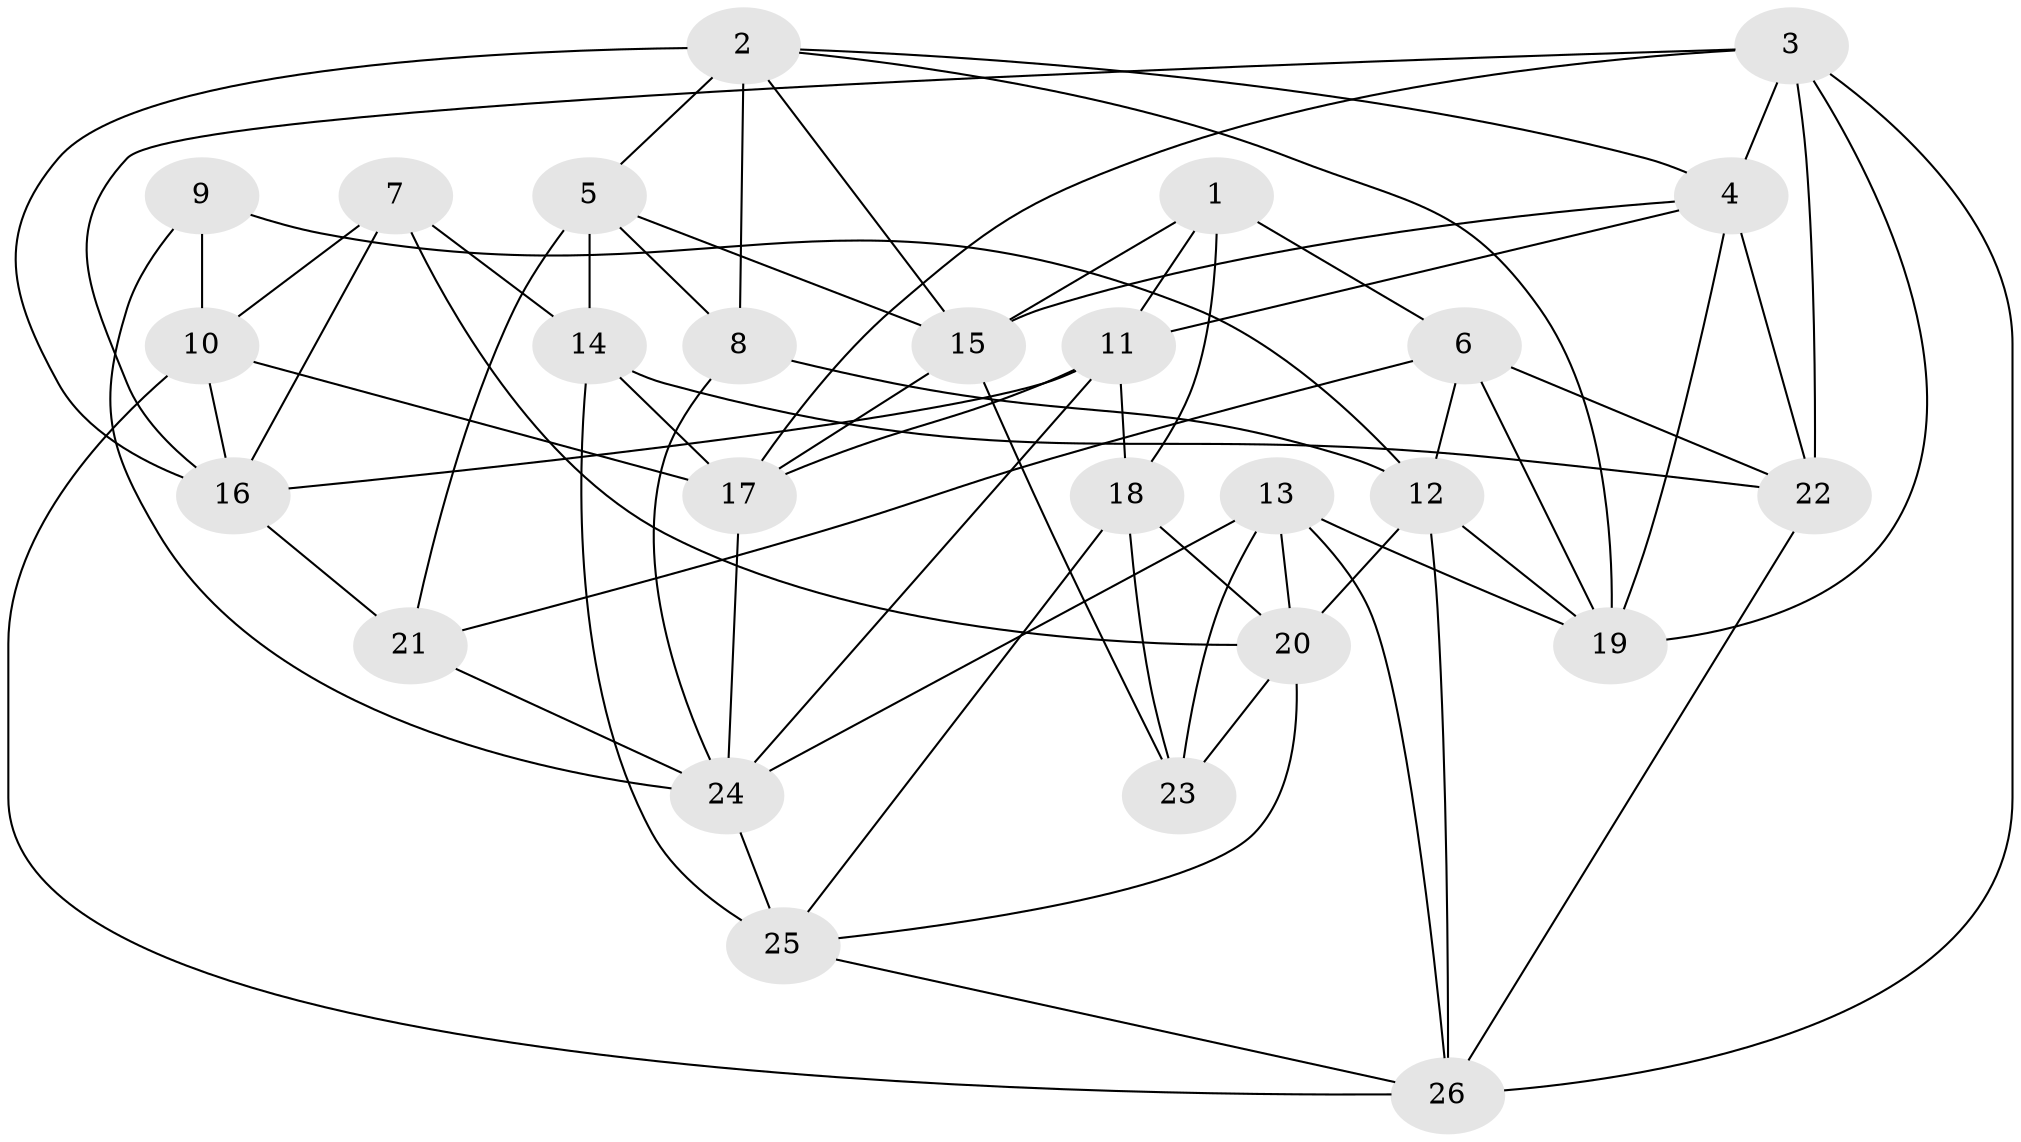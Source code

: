 // original degree distribution, {4: 1.0}
// Generated by graph-tools (version 1.1) at 2025/02/03/09/25 03:02:54]
// undirected, 26 vertices, 68 edges
graph export_dot {
graph [start="1"]
  node [color=gray90,style=filled];
  1;
  2;
  3;
  4;
  5;
  6;
  7;
  8;
  9;
  10;
  11;
  12;
  13;
  14;
  15;
  16;
  17;
  18;
  19;
  20;
  21;
  22;
  23;
  24;
  25;
  26;
  1 -- 6 [weight=1.0];
  1 -- 11 [weight=1.0];
  1 -- 15 [weight=1.0];
  1 -- 18 [weight=1.0];
  2 -- 4 [weight=1.0];
  2 -- 5 [weight=1.0];
  2 -- 8 [weight=1.0];
  2 -- 15 [weight=1.0];
  2 -- 16 [weight=1.0];
  2 -- 19 [weight=1.0];
  3 -- 4 [weight=1.0];
  3 -- 16 [weight=1.0];
  3 -- 17 [weight=1.0];
  3 -- 19 [weight=1.0];
  3 -- 22 [weight=1.0];
  3 -- 26 [weight=1.0];
  4 -- 11 [weight=1.0];
  4 -- 15 [weight=1.0];
  4 -- 19 [weight=1.0];
  4 -- 22 [weight=1.0];
  5 -- 8 [weight=1.0];
  5 -- 14 [weight=2.0];
  5 -- 15 [weight=1.0];
  5 -- 21 [weight=1.0];
  6 -- 12 [weight=1.0];
  6 -- 19 [weight=1.0];
  6 -- 21 [weight=1.0];
  6 -- 22 [weight=2.0];
  7 -- 10 [weight=1.0];
  7 -- 14 [weight=1.0];
  7 -- 16 [weight=1.0];
  7 -- 20 [weight=1.0];
  8 -- 12 [weight=1.0];
  8 -- 24 [weight=1.0];
  9 -- 10 [weight=2.0];
  9 -- 12 [weight=1.0];
  9 -- 24 [weight=1.0];
  10 -- 16 [weight=1.0];
  10 -- 17 [weight=1.0];
  10 -- 26 [weight=1.0];
  11 -- 16 [weight=1.0];
  11 -- 17 [weight=1.0];
  11 -- 18 [weight=1.0];
  11 -- 24 [weight=1.0];
  12 -- 19 [weight=1.0];
  12 -- 20 [weight=1.0];
  12 -- 26 [weight=1.0];
  13 -- 19 [weight=1.0];
  13 -- 20 [weight=1.0];
  13 -- 23 [weight=2.0];
  13 -- 24 [weight=1.0];
  13 -- 26 [weight=1.0];
  14 -- 17 [weight=1.0];
  14 -- 22 [weight=1.0];
  14 -- 25 [weight=1.0];
  15 -- 17 [weight=1.0];
  15 -- 23 [weight=1.0];
  16 -- 21 [weight=1.0];
  17 -- 24 [weight=1.0];
  18 -- 20 [weight=2.0];
  18 -- 23 [weight=1.0];
  18 -- 25 [weight=1.0];
  20 -- 23 [weight=2.0];
  20 -- 25 [weight=1.0];
  21 -- 24 [weight=1.0];
  22 -- 26 [weight=1.0];
  24 -- 25 [weight=2.0];
  25 -- 26 [weight=1.0];
}
